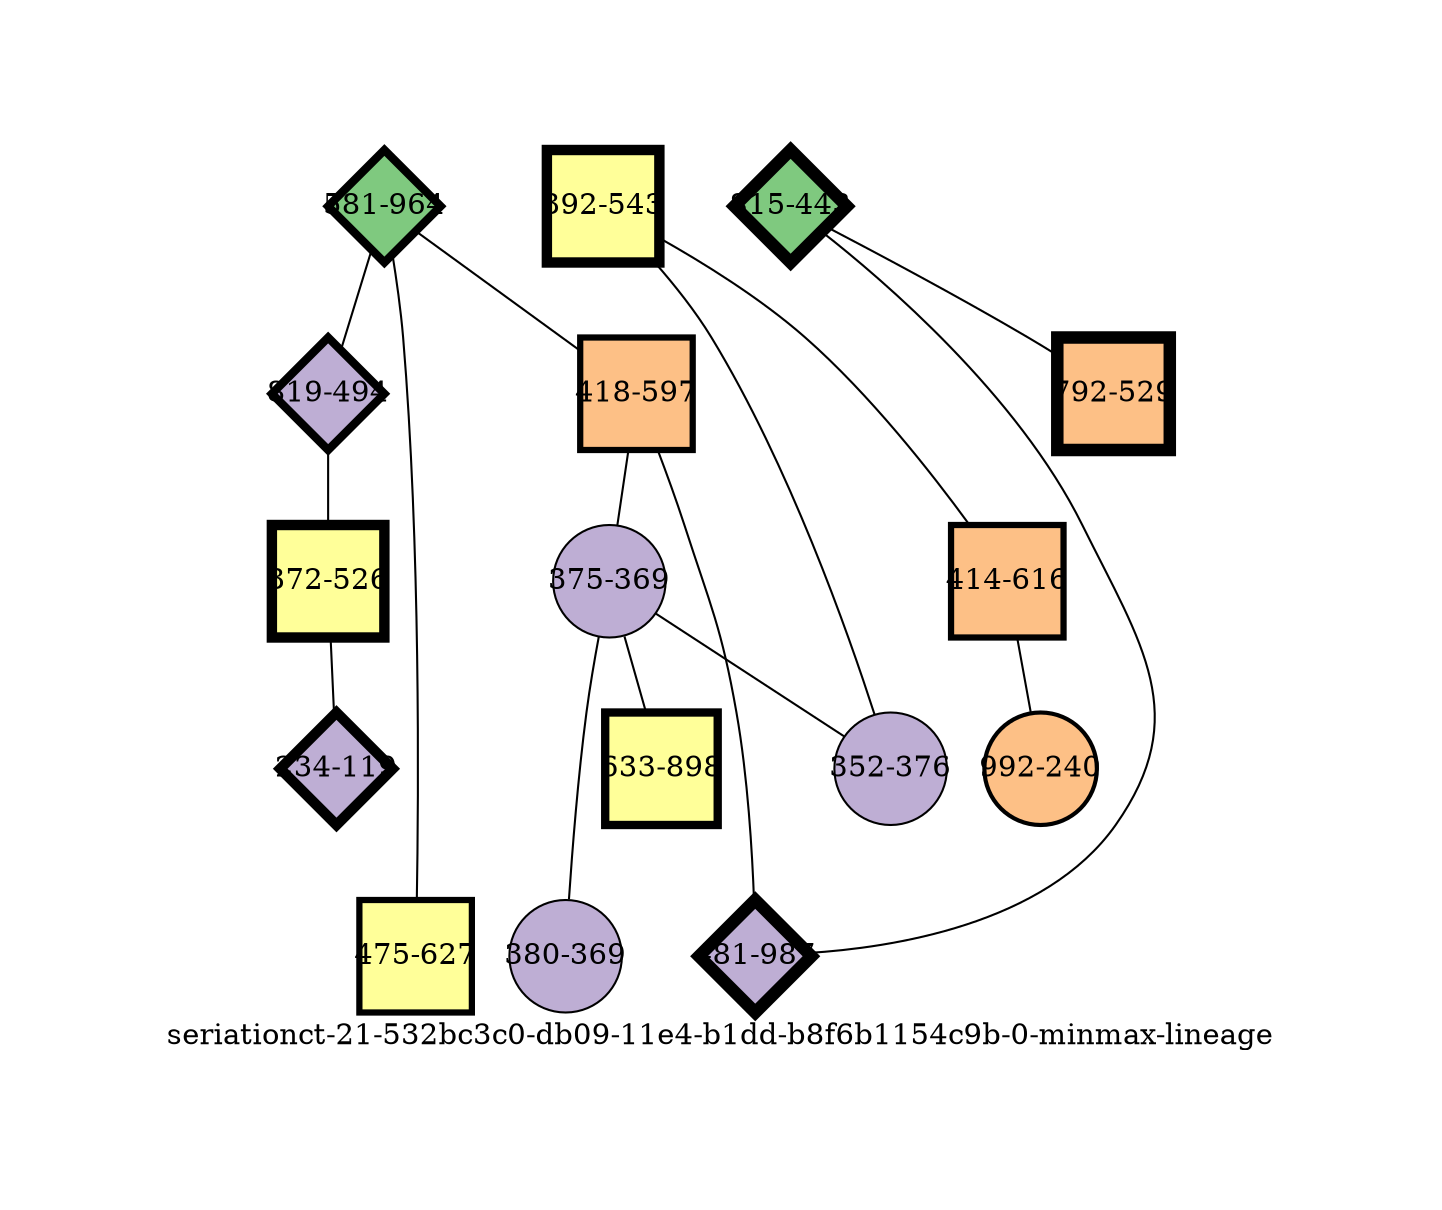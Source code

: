 strict graph "seriationct-21-532bc3c0-db09-11e4-b1dd-b8f6b1154c9b-0-minmax-lineage" {
labelloc=b;
ratio=auto;
pad="1.0";
label="seriationct-21-532bc3c0-db09-11e4-b1dd-b8f6b1154c9b-0-minmax-lineage";
node [width="0.75", style=filled, fixedsize=true, height="0.75", shape=circle, label=""];
0 [xCoordinate="964.0", appears_in_slice=4, yCoordinate="581.0", colorscheme=accent6, lineage_id=2, short_label="581-964", label="581-964", shape=diamond, cluster_id=0, fillcolor=1, size="500.0", id=10, penwidth="4.0"];
1 [xCoordinate="627.0", appears_in_slice=3, yCoordinate="475.0", colorscheme=accent6, lineage_id=1, short_label="475-627", label="475-627", shape=square, cluster_id=3, fillcolor=4, size="500.0", id=0, penwidth="3.0"];
2 [xCoordinate="543.0", appears_in_slice=5, yCoordinate="392.0", colorscheme=accent6, lineage_id=1, short_label="392-543", label="392-543", shape=square, cluster_id=3, fillcolor=4, size="500.0", id=1, penwidth="5.0"];
3 [xCoordinate="597.0", appears_in_slice=3, yCoordinate="418.0", colorscheme=accent6, lineage_id=1, short_label="418-597", label="418-597", shape=square, cluster_id=2, fillcolor=3, size="500.0", id=2, penwidth="3.0"];
4 [xCoordinate="369.0", appears_in_slice=1, yCoordinate="375.0", colorscheme=accent6, lineage_id=0, short_label="375-369", label="375-369", shape=circle, cluster_id=1, fillcolor=2, size="500.0", id=3, penwidth="1.0"];
5 [xCoordinate="443.0", appears_in_slice=6, yCoordinate="815.0", colorscheme=accent6, lineage_id=2, short_label="815-443", label="815-443", shape=diamond, cluster_id=0, fillcolor=1, size="500.0", id=4, penwidth="6.0"];
6 [xCoordinate="987.0", appears_in_slice=6, yCoordinate="481.0", colorscheme=accent6, lineage_id=2, short_label="481-987", label="481-987", shape=diamond, cluster_id=1, fillcolor=2, size="500.0", id=5, penwidth="6.0"];
7 [xCoordinate="616.0", appears_in_slice=3, yCoordinate="414.0", colorscheme=accent6, lineage_id=1, short_label="414-616", label="414-616", shape=square, cluster_id=2, fillcolor=3, size="500.0", id=6, penwidth="3.0"];
8 [xCoordinate="240.0", appears_in_slice=2, yCoordinate="992.0", colorscheme=accent6, lineage_id=0, short_label="992-240", label="992-240", shape=circle, cluster_id=2, fillcolor=3, size="500.0", id=7, penwidth="2.0"];
9 [xCoordinate="369.0", appears_in_slice=1, yCoordinate="380.0", colorscheme=accent6, lineage_id=0, short_label="380-369", label="380-369", shape=circle, cluster_id=1, fillcolor=2, size="500.0", id=8, penwidth="1.0"];
10 [xCoordinate="898.0", appears_in_slice=4, yCoordinate="633.0", colorscheme=accent6, lineage_id=1, short_label="633-898", label="633-898", shape=square, cluster_id=3, fillcolor=4, size="500.0", id=9, penwidth="4.0"];
11 [xCoordinate="529.0", appears_in_slice=6, yCoordinate="792.0", colorscheme=accent6, lineage_id=1, short_label="792-529", label="792-529", shape=square, cluster_id=2, fillcolor=3, size="500.0", id=11, penwidth="6.0"];
12 [xCoordinate="376.0", appears_in_slice=1, yCoordinate="352.0", colorscheme=accent6, lineage_id=0, short_label="352-376", label="352-376", shape=circle, cluster_id=1, fillcolor=2, size="500.0", id=12, penwidth="1.0"];
13 [xCoordinate="494.0", appears_in_slice=4, yCoordinate="819.0", colorscheme=accent6, lineage_id=2, short_label="819-494", label="819-494", shape=diamond, cluster_id=1, fillcolor=2, size="500.0", id=13, penwidth="4.0"];
14 [xCoordinate="526.0", appears_in_slice=5, yCoordinate="372.0", colorscheme=accent6, lineage_id=1, short_label="372-526", label="372-526", shape=square, cluster_id=3, fillcolor=4, size="500.0", id=14, penwidth="5.0"];
15 [xCoordinate="119.0", appears_in_slice=5, yCoordinate="234.0", colorscheme=accent6, lineage_id=2, short_label="234-119", label="234-119", shape=diamond, cluster_id=1, fillcolor=2, size="500.0", id=15, penwidth="5.0"];
0 -- 1  [inverseweight="4.00757345479", weight="0.249527553589"];
0 -- 3  [inverseweight="3.65792734422", weight="0.273378857997"];
0 -- 13  [inverseweight="12.3541552777", weight="0.0809444253794"];
2 -- 12  [inverseweight="3.82136150322", weight="0.261686835741"];
2 -- 7  [inverseweight="3.46737636484", weight="0.288402496522"];
3 -- 4  [inverseweight="3.86564558386", weight="0.258689002472"];
3 -- 6  [inverseweight="3.47809781701", weight="0.287513477945"];
4 -- 9  [inverseweight="13.1578947368", weight="0.076"];
4 -- 10  [inverseweight="3.44410124197", weight="0.290351511103"];
4 -- 12  [inverseweight="12.8331750585", weight="0.0779230389551"];
5 -- 11  [inverseweight="11.6881145553", weight="0.0855569985448"];
5 -- 6  [inverseweight="8.6232534291", weight="0.115965512115"];
7 -- 8  [inverseweight="3.42241048871", weight="0.292191717884"];
13 -- 14  [inverseweight="3.57526126282", weight="0.279699839113"];
14 -- 15  [inverseweight="12.9358420951", weight="0.0773045923604"];
}

